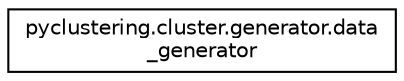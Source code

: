 digraph "Graphical Class Hierarchy"
{
 // INTERACTIVE_SVG=YES
 // LATEX_PDF_SIZE
  edge [fontname="Helvetica",fontsize="10",labelfontname="Helvetica",labelfontsize="10"];
  node [fontname="Helvetica",fontsize="10",shape=record];
  rankdir="LR";
  Node0 [label="pyclustering.cluster.generator.data\l_generator",height=0.2,width=0.4,color="black", fillcolor="white", style="filled",URL="$d3/d6d/classpyclustering_1_1cluster_1_1generator_1_1data__generator.html",tooltip="Data generator provides services to generate data with clusters with normal distribution."];
}
